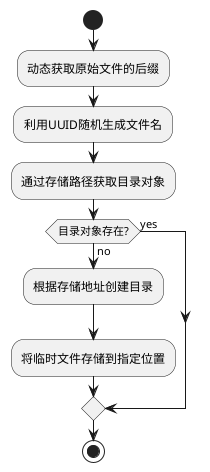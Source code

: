 @startuml
'https://plantuml.com/activity-diagram-beta

start
:动态获取原始文件的后缀;
:利用UUID随机生成文件名;
:通过存储路径获取目录对象;
if (目录对象存在?) is (yes) then

else (no)
  :根据存储地址创建目录;
:将临时文件存储到指定位置;
endif

stop

@enduml
